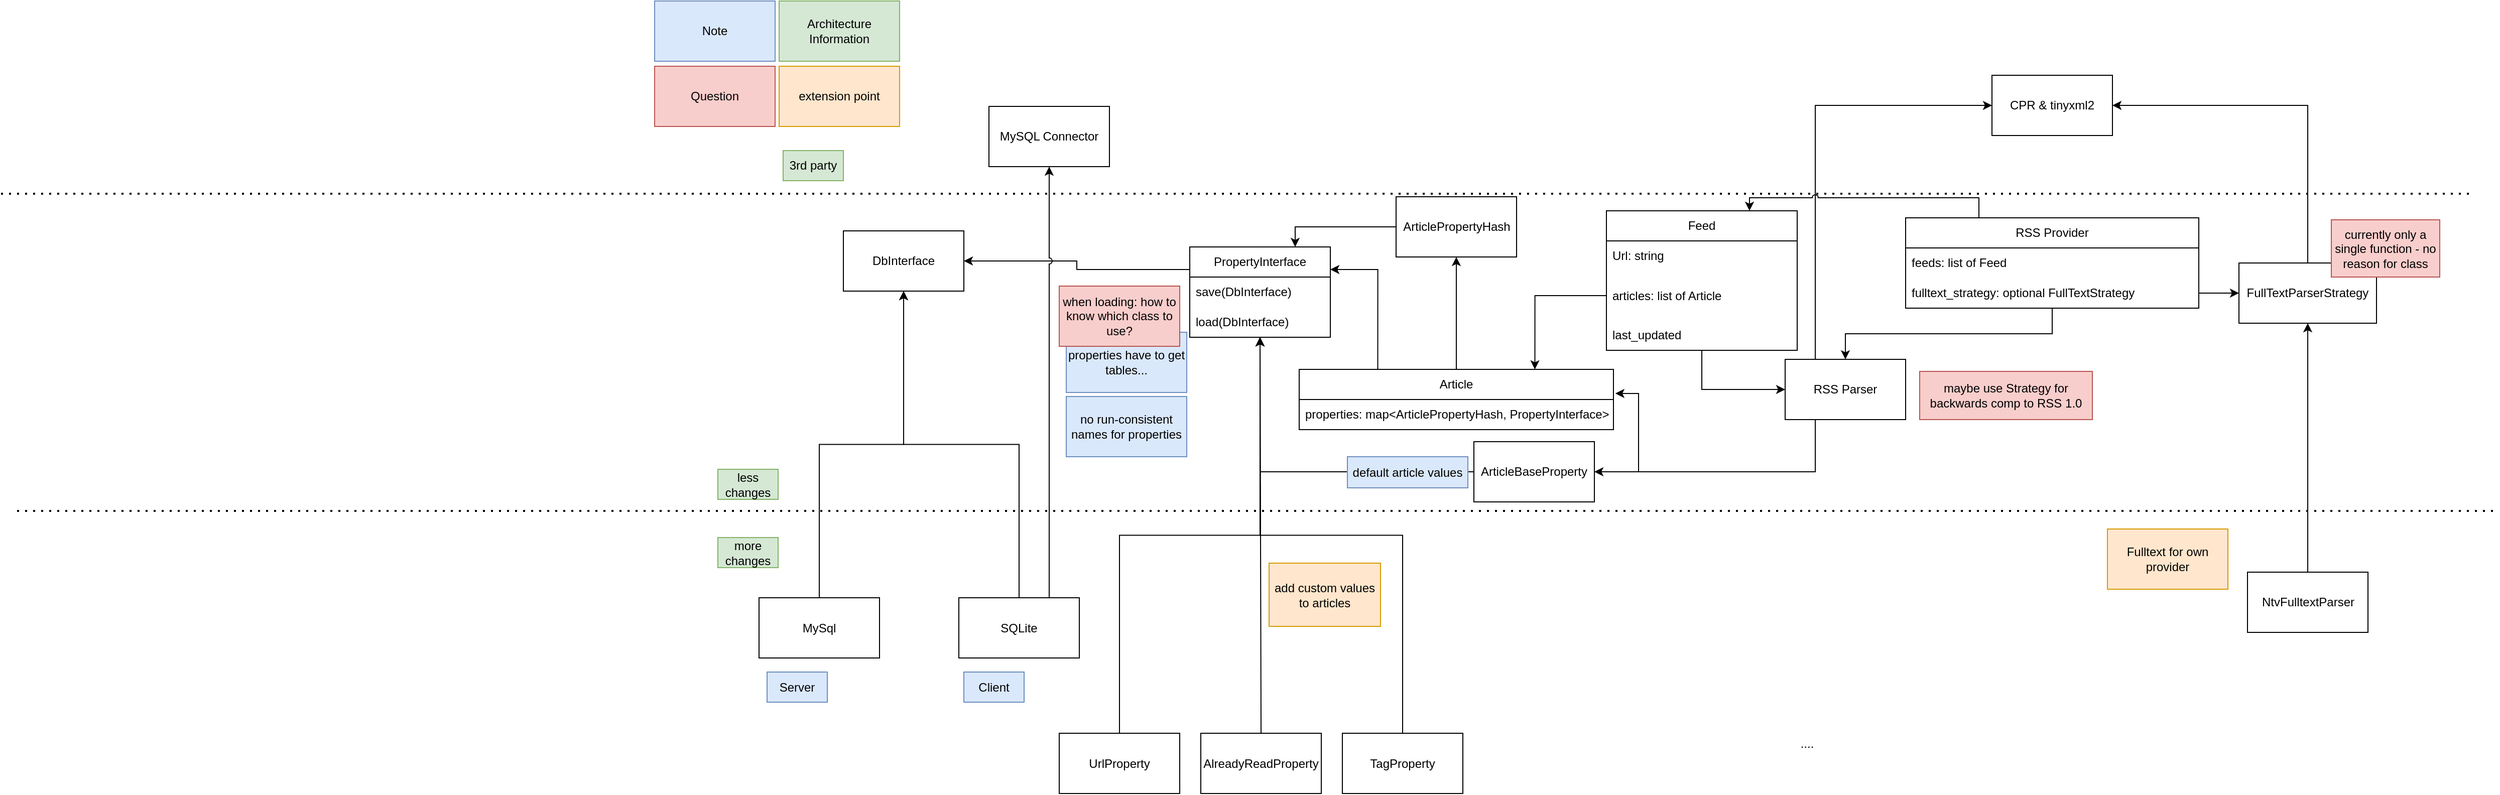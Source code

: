 <mxfile version="22.1.3" type="device">
  <diagram name="Page-1" id="BoX5YdQiLs7Y4vpTQvBh">
    <mxGraphModel dx="3235" dy="2665" grid="0" gridSize="10" guides="1" tooltips="1" connect="1" arrows="1" fold="1" page="0" pageScale="1" pageWidth="850" pageHeight="1100" math="0" shadow="0">
      <root>
        <mxCell id="0" />
        <mxCell id="1" parent="0" />
        <mxCell id="-V-fZ7zrRcxC-LY4sEsA-116" style="edgeStyle=orthogonalEdgeStyle;rounded=0;orthogonalLoop=1;jettySize=auto;html=1;exitX=0.25;exitY=0;exitDx=0;exitDy=0;entryX=0;entryY=0.5;entryDx=0;entryDy=0;jumpStyle=arc;" parent="1" source="yPHBwmK0Ij449FKn2H1W-2" target="-V-fZ7zrRcxC-LY4sEsA-114" edge="1">
          <mxGeometry relative="1" as="geometry" />
        </mxCell>
        <mxCell id="gkWwwjMmwGDeMQ0vq9aP-69" style="edgeStyle=orthogonalEdgeStyle;rounded=0;orthogonalLoop=1;jettySize=auto;html=1;exitX=0.25;exitY=1;exitDx=0;exitDy=0;entryX=1;entryY=0.5;entryDx=0;entryDy=0;" edge="1" parent="1" source="yPHBwmK0Ij449FKn2H1W-2" target="gkWwwjMmwGDeMQ0vq9aP-9">
          <mxGeometry relative="1" as="geometry" />
        </mxCell>
        <mxCell id="yPHBwmK0Ij449FKn2H1W-2" value="RSS Parser" style="rounded=0;whiteSpace=wrap;html=1;" parent="1" vertex="1">
          <mxGeometry x="399" y="-1001" width="120" height="60" as="geometry" />
        </mxCell>
        <mxCell id="nxVx7_dRavxFJ4ZNRyQ2-53" value="maybe use Strategy for backwards comp to RSS 1.0" style="text;html=1;strokeColor=#b85450;fillColor=#f8cecc;align=center;verticalAlign=middle;whiteSpace=wrap;rounded=0;" parent="1" vertex="1">
          <mxGeometry x="533" y="-989" width="172" height="48" as="geometry" />
        </mxCell>
        <mxCell id="-V-fZ7zrRcxC-LY4sEsA-98" style="edgeStyle=orthogonalEdgeStyle;rounded=0;orthogonalLoop=1;jettySize=auto;html=1;exitX=0.5;exitY=0;exitDx=0;exitDy=0;jumpStyle=arc;" parent="1" source="-V-fZ7zrRcxC-LY4sEsA-22" target="-V-fZ7zrRcxC-LY4sEsA-29" edge="1">
          <mxGeometry relative="1" as="geometry" />
        </mxCell>
        <mxCell id="-V-fZ7zrRcxC-LY4sEsA-22" value="UrlProperty" style="rounded=0;whiteSpace=wrap;html=1;" parent="1" vertex="1">
          <mxGeometry x="-324" y="-628.5" width="120" height="60" as="geometry" />
        </mxCell>
        <mxCell id="-V-fZ7zrRcxC-LY4sEsA-97" style="edgeStyle=orthogonalEdgeStyle;rounded=0;orthogonalLoop=1;jettySize=auto;html=1;exitX=0.5;exitY=0;exitDx=0;exitDy=0;jumpStyle=arc;" parent="1" source="-V-fZ7zrRcxC-LY4sEsA-23" target="-V-fZ7zrRcxC-LY4sEsA-29" edge="1">
          <mxGeometry relative="1" as="geometry" />
        </mxCell>
        <mxCell id="-V-fZ7zrRcxC-LY4sEsA-23" value="AlreadyReadProperty" style="rounded=0;whiteSpace=wrap;html=1;" parent="1" vertex="1">
          <mxGeometry x="-183" y="-628.5" width="120" height="60" as="geometry" />
        </mxCell>
        <mxCell id="-V-fZ7zrRcxC-LY4sEsA-96" style="edgeStyle=orthogonalEdgeStyle;rounded=0;orthogonalLoop=1;jettySize=auto;html=1;exitX=0.5;exitY=0;exitDx=0;exitDy=0;jumpStyle=arc;" parent="1" source="-V-fZ7zrRcxC-LY4sEsA-24" target="-V-fZ7zrRcxC-LY4sEsA-29" edge="1">
          <mxGeometry relative="1" as="geometry" />
        </mxCell>
        <mxCell id="-V-fZ7zrRcxC-LY4sEsA-24" value="TagProperty" style="rounded=0;whiteSpace=wrap;html=1;" parent="1" vertex="1">
          <mxGeometry x="-42" y="-628.5" width="120" height="60" as="geometry" />
        </mxCell>
        <mxCell id="-V-fZ7zrRcxC-LY4sEsA-28" value="DbInterface" style="rounded=0;whiteSpace=wrap;html=1;" parent="1" vertex="1">
          <mxGeometry x="-539" y="-1129" width="120" height="60" as="geometry" />
        </mxCell>
        <mxCell id="gkWwwjMmwGDeMQ0vq9aP-61" style="edgeStyle=orthogonalEdgeStyle;rounded=0;orthogonalLoop=1;jettySize=auto;html=1;exitX=0;exitY=0.25;exitDx=0;exitDy=0;" edge="1" parent="1" source="-V-fZ7zrRcxC-LY4sEsA-29" target="-V-fZ7zrRcxC-LY4sEsA-28">
          <mxGeometry relative="1" as="geometry" />
        </mxCell>
        <mxCell id="-V-fZ7zrRcxC-LY4sEsA-29" value="PropertyInterface" style="swimlane;fontStyle=0;childLayout=stackLayout;horizontal=1;startSize=30;horizontalStack=0;resizeParent=1;resizeParentMax=0;resizeLast=0;collapsible=1;marginBottom=0;whiteSpace=wrap;html=1;" parent="1" vertex="1">
          <mxGeometry x="-194" y="-1113" width="140" height="90" as="geometry" />
        </mxCell>
        <mxCell id="gkWwwjMmwGDeMQ0vq9aP-47" value="save(DbInterface)" style="text;strokeColor=none;fillColor=none;align=left;verticalAlign=middle;spacingLeft=4;spacingRight=4;overflow=hidden;points=[[0,0.5],[1,0.5]];portConstraint=eastwest;rotatable=0;whiteSpace=wrap;html=1;" vertex="1" parent="-V-fZ7zrRcxC-LY4sEsA-29">
          <mxGeometry y="30" width="140" height="30" as="geometry" />
        </mxCell>
        <mxCell id="gkWwwjMmwGDeMQ0vq9aP-60" value="load(DbInterface)" style="text;strokeColor=none;fillColor=none;align=left;verticalAlign=middle;spacingLeft=4;spacingRight=4;overflow=hidden;points=[[0,0.5],[1,0.5]];portConstraint=eastwest;rotatable=0;whiteSpace=wrap;html=1;" vertex="1" parent="-V-fZ7zrRcxC-LY4sEsA-29">
          <mxGeometry y="60" width="140" height="30" as="geometry" />
        </mxCell>
        <mxCell id="-V-fZ7zrRcxC-LY4sEsA-36" value="...." style="text;html=1;strokeColor=none;fillColor=none;align=center;verticalAlign=middle;whiteSpace=wrap;rounded=0;" parent="1" vertex="1">
          <mxGeometry x="391" y="-633.5" width="60" height="30" as="geometry" />
        </mxCell>
        <mxCell id="-V-fZ7zrRcxC-LY4sEsA-40" style="edgeStyle=orthogonalEdgeStyle;rounded=0;orthogonalLoop=1;jettySize=auto;html=1;exitX=0.5;exitY=0;exitDx=0;exitDy=0;entryX=0.5;entryY=1;entryDx=0;entryDy=0;" parent="1" source="-V-fZ7zrRcxC-LY4sEsA-37" target="-V-fZ7zrRcxC-LY4sEsA-28" edge="1">
          <mxGeometry relative="1" as="geometry" />
        </mxCell>
        <mxCell id="-V-fZ7zrRcxC-LY4sEsA-37" value="MySql" style="rounded=0;whiteSpace=wrap;html=1;" parent="1" vertex="1">
          <mxGeometry x="-623" y="-763.5" width="120" height="60" as="geometry" />
        </mxCell>
        <mxCell id="-V-fZ7zrRcxC-LY4sEsA-39" style="edgeStyle=orthogonalEdgeStyle;rounded=0;orthogonalLoop=1;jettySize=auto;html=1;jumpStyle=arc;" parent="1" source="-V-fZ7zrRcxC-LY4sEsA-38" target="-V-fZ7zrRcxC-LY4sEsA-28" edge="1">
          <mxGeometry relative="1" as="geometry" />
        </mxCell>
        <mxCell id="-V-fZ7zrRcxC-LY4sEsA-79" style="edgeStyle=orthogonalEdgeStyle;rounded=0;orthogonalLoop=1;jettySize=auto;html=1;exitX=0.75;exitY=0;exitDx=0;exitDy=0;shadow=0;jumpStyle=arc;" parent="1" source="-V-fZ7zrRcxC-LY4sEsA-38" target="-V-fZ7zrRcxC-LY4sEsA-77" edge="1">
          <mxGeometry relative="1" as="geometry" />
        </mxCell>
        <mxCell id="-V-fZ7zrRcxC-LY4sEsA-38" value="SQLite" style="rounded=0;whiteSpace=wrap;html=1;" parent="1" vertex="1">
          <mxGeometry x="-424" y="-763.5" width="120" height="60" as="geometry" />
        </mxCell>
        <mxCell id="-V-fZ7zrRcxC-LY4sEsA-41" value="Server" style="text;html=1;strokeColor=#6c8ebf;fillColor=#dae8fc;align=center;verticalAlign=middle;whiteSpace=wrap;rounded=0;" parent="1" vertex="1">
          <mxGeometry x="-615" y="-689.5" width="60" height="30" as="geometry" />
        </mxCell>
        <mxCell id="-V-fZ7zrRcxC-LY4sEsA-42" value="Client" style="text;html=1;strokeColor=#6c8ebf;fillColor=#dae8fc;align=center;verticalAlign=middle;whiteSpace=wrap;rounded=0;" parent="1" vertex="1">
          <mxGeometry x="-419" y="-689.5" width="60" height="30" as="geometry" />
        </mxCell>
        <mxCell id="-V-fZ7zrRcxC-LY4sEsA-57" value="" style="endArrow=none;dashed=1;html=1;dashPattern=1 3;strokeWidth=2;rounded=0;" parent="1" edge="1">
          <mxGeometry width="50" height="50" relative="1" as="geometry">
            <mxPoint x="-1362" y="-850" as="sourcePoint" />
            <mxPoint x="1108" y="-850" as="targetPoint" />
          </mxGeometry>
        </mxCell>
        <mxCell id="-V-fZ7zrRcxC-LY4sEsA-59" value="more changes" style="text;html=1;strokeColor=#82b366;fillColor=#d5e8d4;align=center;verticalAlign=middle;whiteSpace=wrap;rounded=0;" parent="1" vertex="1">
          <mxGeometry x="-664" y="-823.5" width="60" height="30" as="geometry" />
        </mxCell>
        <mxCell id="-V-fZ7zrRcxC-LY4sEsA-60" value="less changes" style="text;html=1;strokeColor=#82b366;fillColor=#d5e8d4;align=center;verticalAlign=middle;whiteSpace=wrap;rounded=0;" parent="1" vertex="1">
          <mxGeometry x="-664" y="-891.5" width="60" height="30" as="geometry" />
        </mxCell>
        <mxCell id="-V-fZ7zrRcxC-LY4sEsA-75" value="" style="endArrow=none;dashed=1;html=1;dashPattern=1 3;strokeWidth=2;rounded=0;" parent="1" edge="1">
          <mxGeometry width="50" height="50" relative="1" as="geometry">
            <mxPoint x="-1378" y="-1166" as="sourcePoint" />
            <mxPoint x="1080" y="-1166" as="targetPoint" />
          </mxGeometry>
        </mxCell>
        <mxCell id="-V-fZ7zrRcxC-LY4sEsA-76" value="3rd party" style="text;html=1;strokeColor=#82b366;fillColor=#d5e8d4;align=center;verticalAlign=middle;whiteSpace=wrap;rounded=0;" parent="1" vertex="1">
          <mxGeometry x="-599" y="-1209" width="60" height="30" as="geometry" />
        </mxCell>
        <mxCell id="-V-fZ7zrRcxC-LY4sEsA-77" value="MySQL Connector" style="rounded=0;whiteSpace=wrap;html=1;" parent="1" vertex="1">
          <mxGeometry x="-394" y="-1253" width="120" height="60" as="geometry" />
        </mxCell>
        <mxCell id="-V-fZ7zrRcxC-LY4sEsA-81" value="Note" style="rounded=0;whiteSpace=wrap;html=1;fillColor=#dae8fc;strokeColor=#6c8ebf;" parent="1" vertex="1">
          <mxGeometry x="-727" y="-1358" width="120" height="60" as="geometry" />
        </mxCell>
        <mxCell id="-V-fZ7zrRcxC-LY4sEsA-82" value="Architecture Information" style="rounded=0;whiteSpace=wrap;html=1;fillColor=#d5e8d4;strokeColor=#82b366;" parent="1" vertex="1">
          <mxGeometry x="-603" y="-1358" width="120" height="60" as="geometry" />
        </mxCell>
        <mxCell id="-V-fZ7zrRcxC-LY4sEsA-83" value="Question" style="rounded=0;whiteSpace=wrap;html=1;fillColor=#f8cecc;strokeColor=#b85450;" parent="1" vertex="1">
          <mxGeometry x="-727" y="-1293" width="120" height="60" as="geometry" />
        </mxCell>
        <mxCell id="-V-fZ7zrRcxC-LY4sEsA-103" style="edgeStyle=orthogonalEdgeStyle;rounded=0;orthogonalLoop=1;jettySize=auto;html=1;exitX=0.25;exitY=0;exitDx=0;exitDy=0;entryX=0.75;entryY=0;entryDx=0;entryDy=0;jumpStyle=arc;" parent="1" source="-V-fZ7zrRcxC-LY4sEsA-84" target="-V-fZ7zrRcxC-LY4sEsA-90" edge="1">
          <mxGeometry relative="1" as="geometry" />
        </mxCell>
        <mxCell id="-V-fZ7zrRcxC-LY4sEsA-113" style="edgeStyle=orthogonalEdgeStyle;rounded=0;orthogonalLoop=1;jettySize=auto;html=1;" parent="1" source="-V-fZ7zrRcxC-LY4sEsA-84" target="yPHBwmK0Ij449FKn2H1W-2" edge="1">
          <mxGeometry relative="1" as="geometry" />
        </mxCell>
        <mxCell id="-V-fZ7zrRcxC-LY4sEsA-84" value="RSS Provider" style="swimlane;fontStyle=0;childLayout=stackLayout;horizontal=1;startSize=30;horizontalStack=0;resizeParent=1;resizeParentMax=0;resizeLast=0;collapsible=1;marginBottom=0;whiteSpace=wrap;html=1;" parent="1" vertex="1">
          <mxGeometry x="519" y="-1142" width="292" height="90" as="geometry" />
        </mxCell>
        <mxCell id="-V-fZ7zrRcxC-LY4sEsA-85" value="feeds: list of Feed" style="text;strokeColor=none;fillColor=none;align=left;verticalAlign=middle;spacingLeft=4;spacingRight=4;overflow=hidden;points=[[0,0.5],[1,0.5]];portConstraint=eastwest;rotatable=0;whiteSpace=wrap;html=1;" parent="-V-fZ7zrRcxC-LY4sEsA-84" vertex="1">
          <mxGeometry y="30" width="292" height="30" as="geometry" />
        </mxCell>
        <mxCell id="-V-fZ7zrRcxC-LY4sEsA-86" value="fulltext_strategy: optional FullTextStrategy" style="text;strokeColor=none;fillColor=none;align=left;verticalAlign=middle;spacingLeft=4;spacingRight=4;overflow=hidden;points=[[0,0.5],[1,0.5]];portConstraint=eastwest;rotatable=0;whiteSpace=wrap;html=1;" parent="-V-fZ7zrRcxC-LY4sEsA-84" vertex="1">
          <mxGeometry y="60" width="292" height="30" as="geometry" />
        </mxCell>
        <mxCell id="gkWwwjMmwGDeMQ0vq9aP-65" style="edgeStyle=orthogonalEdgeStyle;rounded=0;orthogonalLoop=1;jettySize=auto;html=1;entryX=0;entryY=0.5;entryDx=0;entryDy=0;" edge="1" parent="1" source="-V-fZ7zrRcxC-LY4sEsA-90" target="yPHBwmK0Ij449FKn2H1W-2">
          <mxGeometry relative="1" as="geometry" />
        </mxCell>
        <mxCell id="-V-fZ7zrRcxC-LY4sEsA-90" value="Feed" style="swimlane;fontStyle=0;childLayout=stackLayout;horizontal=1;startSize=30;horizontalStack=0;resizeParent=1;resizeParentMax=0;resizeLast=0;collapsible=1;marginBottom=0;whiteSpace=wrap;html=1;" parent="1" vertex="1">
          <mxGeometry x="221" y="-1149" width="190" height="139" as="geometry" />
        </mxCell>
        <mxCell id="-V-fZ7zrRcxC-LY4sEsA-91" value="Url: string" style="text;strokeColor=none;fillColor=none;align=left;verticalAlign=middle;spacingLeft=4;spacingRight=4;overflow=hidden;points=[[0,0.5],[1,0.5]];portConstraint=eastwest;rotatable=0;whiteSpace=wrap;html=1;" parent="-V-fZ7zrRcxC-LY4sEsA-90" vertex="1">
          <mxGeometry y="30" width="190" height="30" as="geometry" />
        </mxCell>
        <mxCell id="-V-fZ7zrRcxC-LY4sEsA-92" value="articles: list of Article" style="text;strokeColor=none;fillColor=none;align=left;verticalAlign=middle;spacingLeft=4;spacingRight=4;overflow=hidden;points=[[0,0.5],[1,0.5]];portConstraint=eastwest;rotatable=0;whiteSpace=wrap;html=1;" parent="-V-fZ7zrRcxC-LY4sEsA-90" vertex="1">
          <mxGeometry y="60" width="190" height="49" as="geometry" />
        </mxCell>
        <mxCell id="-V-fZ7zrRcxC-LY4sEsA-93" value="last_updated" style="text;strokeColor=none;fillColor=none;align=left;verticalAlign=middle;spacingLeft=4;spacingRight=4;overflow=hidden;points=[[0,0.5],[1,0.5]];portConstraint=eastwest;rotatable=0;whiteSpace=wrap;html=1;" parent="-V-fZ7zrRcxC-LY4sEsA-90" vertex="1">
          <mxGeometry y="109" width="190" height="30" as="geometry" />
        </mxCell>
        <mxCell id="-V-fZ7zrRcxC-LY4sEsA-115" style="edgeStyle=orthogonalEdgeStyle;rounded=0;orthogonalLoop=1;jettySize=auto;html=1;entryX=1;entryY=0.5;entryDx=0;entryDy=0;exitX=0.5;exitY=0;exitDx=0;exitDy=0;" parent="1" source="-V-fZ7zrRcxC-LY4sEsA-104" target="-V-fZ7zrRcxC-LY4sEsA-114" edge="1">
          <mxGeometry relative="1" as="geometry" />
        </mxCell>
        <mxCell id="-V-fZ7zrRcxC-LY4sEsA-104" value="FullTextParserStrategy" style="rounded=0;whiteSpace=wrap;html=1;" parent="1" vertex="1">
          <mxGeometry x="851" y="-1097" width="137" height="60" as="geometry" />
        </mxCell>
        <mxCell id="-V-fZ7zrRcxC-LY4sEsA-106" style="edgeStyle=orthogonalEdgeStyle;rounded=0;orthogonalLoop=1;jettySize=auto;html=1;entryX=0;entryY=0.5;entryDx=0;entryDy=0;" parent="1" source="-V-fZ7zrRcxC-LY4sEsA-86" target="-V-fZ7zrRcxC-LY4sEsA-104" edge="1">
          <mxGeometry relative="1" as="geometry" />
        </mxCell>
        <mxCell id="-V-fZ7zrRcxC-LY4sEsA-108" style="edgeStyle=orthogonalEdgeStyle;rounded=0;orthogonalLoop=1;jettySize=auto;html=1;" parent="1" source="-V-fZ7zrRcxC-LY4sEsA-107" target="-V-fZ7zrRcxC-LY4sEsA-104" edge="1">
          <mxGeometry relative="1" as="geometry" />
        </mxCell>
        <mxCell id="-V-fZ7zrRcxC-LY4sEsA-107" value="NtvFulltextParser" style="rounded=0;whiteSpace=wrap;html=1;strokeColor=default;" parent="1" vertex="1">
          <mxGeometry x="859.5" y="-789" width="120" height="60" as="geometry" />
        </mxCell>
        <mxCell id="-V-fZ7zrRcxC-LY4sEsA-110" value="extension point" style="rounded=0;whiteSpace=wrap;html=1;fillColor=#ffe6cc;strokeColor=#d79b00;" parent="1" vertex="1">
          <mxGeometry x="-603" y="-1293" width="120" height="60" as="geometry" />
        </mxCell>
        <mxCell id="-V-fZ7zrRcxC-LY4sEsA-111" value="add custom values to articles" style="rounded=0;whiteSpace=wrap;html=1;fillColor=#ffe6cc;strokeColor=#d79b00;" parent="1" vertex="1">
          <mxGeometry x="-115" y="-798" width="111" height="63" as="geometry" />
        </mxCell>
        <mxCell id="-V-fZ7zrRcxC-LY4sEsA-112" value="Fulltext for own provider" style="rounded=0;whiteSpace=wrap;html=1;fillColor=#ffe6cc;strokeColor=#d79b00;" parent="1" vertex="1">
          <mxGeometry x="720" y="-832" width="120" height="60" as="geometry" />
        </mxCell>
        <mxCell id="nxVx7_dRavxFJ4ZNRyQ2-147" value="currently only a single function - no reason for class" style="text;html=1;strokeColor=#b85450;fillColor=#f8cecc;align=center;verticalAlign=middle;whiteSpace=wrap;rounded=0;" parent="1" vertex="1">
          <mxGeometry x="943" y="-1140" width="108" height="57" as="geometry" />
        </mxCell>
        <mxCell id="-V-fZ7zrRcxC-LY4sEsA-114" value="CPR &amp;amp; tinyxml2" style="rounded=0;whiteSpace=wrap;html=1;" parent="1" vertex="1">
          <mxGeometry x="605" y="-1284" width="120" height="60" as="geometry" />
        </mxCell>
        <mxCell id="gkWwwjMmwGDeMQ0vq9aP-67" style="edgeStyle=orthogonalEdgeStyle;rounded=0;orthogonalLoop=1;jettySize=auto;html=1;jumpStyle=arc;" edge="1" parent="1" source="gkWwwjMmwGDeMQ0vq9aP-9" target="-V-fZ7zrRcxC-LY4sEsA-29">
          <mxGeometry relative="1" as="geometry" />
        </mxCell>
        <mxCell id="gkWwwjMmwGDeMQ0vq9aP-9" value="ArticleBaseProperty" style="rounded=0;whiteSpace=wrap;html=1;" vertex="1" parent="1">
          <mxGeometry x="89" y="-919" width="120" height="60" as="geometry" />
        </mxCell>
        <mxCell id="gkWwwjMmwGDeMQ0vq9aP-12" value="default article values" style="rounded=0;whiteSpace=wrap;html=1;fillColor=#dae8fc;strokeColor=#6c8ebf;" vertex="1" parent="1">
          <mxGeometry x="-37" y="-904" width="120" height="31" as="geometry" />
        </mxCell>
        <mxCell id="gkWwwjMmwGDeMQ0vq9aP-14" value="properties have to get tables..." style="rounded=0;whiteSpace=wrap;html=1;fillColor=#dae8fc;strokeColor=#6c8ebf;" vertex="1" parent="1">
          <mxGeometry x="-317" y="-1028" width="120" height="60" as="geometry" />
        </mxCell>
        <mxCell id="gkWwwjMmwGDeMQ0vq9aP-57" style="edgeStyle=orthogonalEdgeStyle;rounded=0;orthogonalLoop=1;jettySize=auto;html=1;" edge="1" parent="1" source="gkWwwjMmwGDeMQ0vq9aP-17" target="gkWwwjMmwGDeMQ0vq9aP-27">
          <mxGeometry relative="1" as="geometry" />
        </mxCell>
        <mxCell id="gkWwwjMmwGDeMQ0vq9aP-58" style="edgeStyle=orthogonalEdgeStyle;rounded=0;orthogonalLoop=1;jettySize=auto;html=1;exitX=0.25;exitY=0;exitDx=0;exitDy=0;entryX=1;entryY=0.25;entryDx=0;entryDy=0;" edge="1" parent="1" source="gkWwwjMmwGDeMQ0vq9aP-17" target="-V-fZ7zrRcxC-LY4sEsA-29">
          <mxGeometry relative="1" as="geometry" />
        </mxCell>
        <mxCell id="gkWwwjMmwGDeMQ0vq9aP-17" value="Article" style="swimlane;fontStyle=0;childLayout=stackLayout;horizontal=1;startSize=30;horizontalStack=0;resizeParent=1;resizeParentMax=0;resizeLast=0;collapsible=1;marginBottom=0;whiteSpace=wrap;html=1;" vertex="1" parent="1">
          <mxGeometry x="-85" y="-991" width="313" height="60" as="geometry" />
        </mxCell>
        <mxCell id="gkWwwjMmwGDeMQ0vq9aP-20" value="properties: map&amp;lt;ArticlePropertyHash, PropertyInterface&amp;gt;" style="text;strokeColor=none;fillColor=none;align=left;verticalAlign=middle;spacingLeft=4;spacingRight=4;overflow=hidden;points=[[0,0.5],[1,0.5]];portConstraint=eastwest;rotatable=0;whiteSpace=wrap;html=1;" vertex="1" parent="gkWwwjMmwGDeMQ0vq9aP-17">
          <mxGeometry y="30" width="313" height="30" as="geometry" />
        </mxCell>
        <mxCell id="gkWwwjMmwGDeMQ0vq9aP-24" style="edgeStyle=orthogonalEdgeStyle;rounded=0;orthogonalLoop=1;jettySize=auto;html=1;entryX=0.75;entryY=0;entryDx=0;entryDy=0;" edge="1" parent="1" source="-V-fZ7zrRcxC-LY4sEsA-92" target="gkWwwjMmwGDeMQ0vq9aP-17">
          <mxGeometry relative="1" as="geometry" />
        </mxCell>
        <mxCell id="gkWwwjMmwGDeMQ0vq9aP-59" style="edgeStyle=orthogonalEdgeStyle;rounded=0;orthogonalLoop=1;jettySize=auto;html=1;entryX=0.75;entryY=0;entryDx=0;entryDy=0;" edge="1" parent="1" source="gkWwwjMmwGDeMQ0vq9aP-27" target="-V-fZ7zrRcxC-LY4sEsA-29">
          <mxGeometry relative="1" as="geometry" />
        </mxCell>
        <mxCell id="gkWwwjMmwGDeMQ0vq9aP-27" value="ArticlePropertyHash" style="rounded=0;whiteSpace=wrap;html=1;" vertex="1" parent="1">
          <mxGeometry x="11.5" y="-1163" width="120" height="60" as="geometry" />
        </mxCell>
        <mxCell id="gkWwwjMmwGDeMQ0vq9aP-63" value="when loading: how to know which class to use?" style="rounded=0;whiteSpace=wrap;html=1;fillColor=#f8cecc;strokeColor=#b85450;" vertex="1" parent="1">
          <mxGeometry x="-324" y="-1074" width="120" height="60" as="geometry" />
        </mxCell>
        <mxCell id="gkWwwjMmwGDeMQ0vq9aP-64" value="no run-consistent names for properties" style="rounded=0;whiteSpace=wrap;html=1;fillColor=#dae8fc;strokeColor=#6c8ebf;" vertex="1" parent="1">
          <mxGeometry x="-317" y="-964" width="120" height="60" as="geometry" />
        </mxCell>
        <mxCell id="gkWwwjMmwGDeMQ0vq9aP-71" style="edgeStyle=orthogonalEdgeStyle;rounded=0;orthogonalLoop=1;jettySize=auto;html=1;exitX=0.25;exitY=1;exitDx=0;exitDy=0;entryX=1.006;entryY=0.4;entryDx=0;entryDy=0;entryPerimeter=0;" edge="1" parent="1" source="yPHBwmK0Ij449FKn2H1W-2" target="gkWwwjMmwGDeMQ0vq9aP-17">
          <mxGeometry relative="1" as="geometry">
            <Array as="points">
              <mxPoint x="429" y="-889" />
              <mxPoint x="253" y="-889" />
              <mxPoint x="253" y="-967" />
            </Array>
          </mxGeometry>
        </mxCell>
      </root>
    </mxGraphModel>
  </diagram>
</mxfile>
